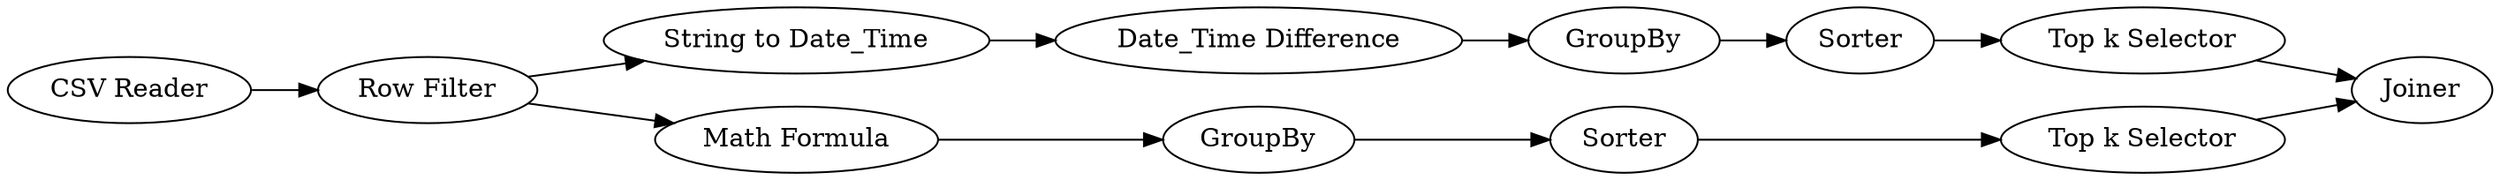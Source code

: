 digraph {
	"3231287207706486434_2" [label=GroupBy]
	"3231287207706486434_5" [label="Top k Selector"]
	"3231287207706486434_4" [label=Sorter]
	"3231287207706486434_20" [label="Top k Selector"]
	"3231287207706486434_19" [label=GroupBy]
	"3231287207706486434_8" [label=Sorter]
	"3231287207706486434_11" [label="Row Filter"]
	"3231287207706486434_7" [label="String to Date_Time"]
	"3231287207706486434_3" [label="Math Formula"]
	"3231287207706486434_6" [label="Date_Time Difference"]
	"3231287207706486434_10" [label=Joiner]
	"3231287207706486434_1" [label="CSV Reader"]
	"3231287207706486434_3" -> "3231287207706486434_2"
	"3231287207706486434_20" -> "3231287207706486434_10"
	"3231287207706486434_2" -> "3231287207706486434_4"
	"3231287207706486434_19" -> "3231287207706486434_8"
	"3231287207706486434_4" -> "3231287207706486434_5"
	"3231287207706486434_7" -> "3231287207706486434_6"
	"3231287207706486434_5" -> "3231287207706486434_10"
	"3231287207706486434_8" -> "3231287207706486434_20"
	"3231287207706486434_6" -> "3231287207706486434_19"
	"3231287207706486434_11" -> "3231287207706486434_3"
	"3231287207706486434_1" -> "3231287207706486434_11"
	"3231287207706486434_11" -> "3231287207706486434_7"
	rankdir=LR
}
